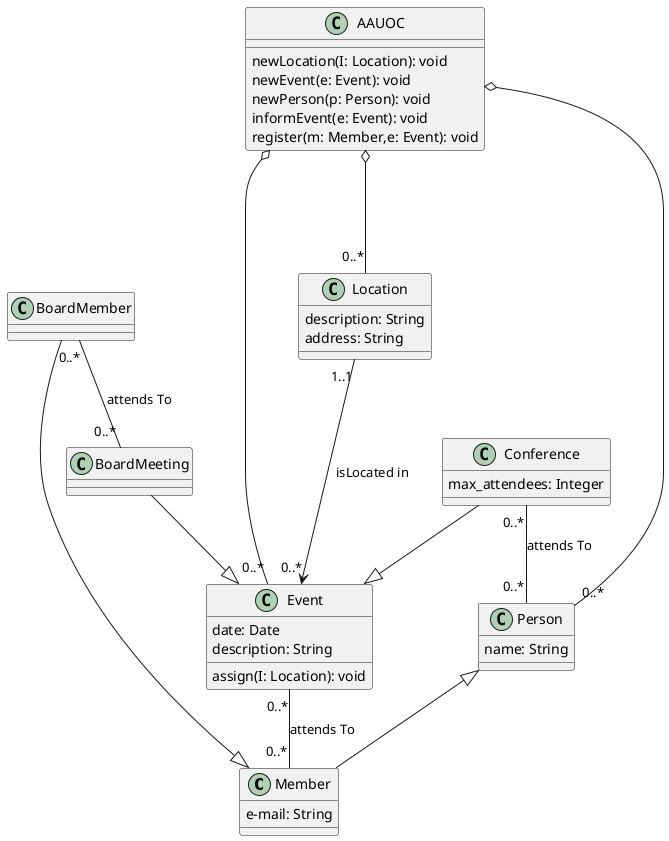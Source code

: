 @startuml
'https://plantuml.com/class-diagram

class Member {
e-mail: String
}
class BoardMember {
}
class Event {
date: Date
description: String
assign(I: Location): void
}
class Conference {
max_attendees: Integer
}
class BoardMeeting {
}
class Location {
description: String
address: String
}
class Person {
name: String
}
class AAUOC {
newLocation(I: Location): void
newEvent(e: Event): void
newPerson(p: Person): void
informEvent(e: Event): void
register(m: Member,e: Event): void
}

AAUOC o--- "0..*" Location
AAUOC o--- "0..*" Event
AAUOC o--- "0..*" Person

Person <|-- Member
BoardMember -|> Member

BoardMeeting --|> Event

Event "0..*" -- "0..*" Member : attends To

BoardMember "0..*" -- "0..*" BoardMeeting : attends To

Location "1..1" ---> "0..*" Event : isLocated in

Conference --|> Event
Conference "0..*" -- "0..*" Person : attends To

@enduml